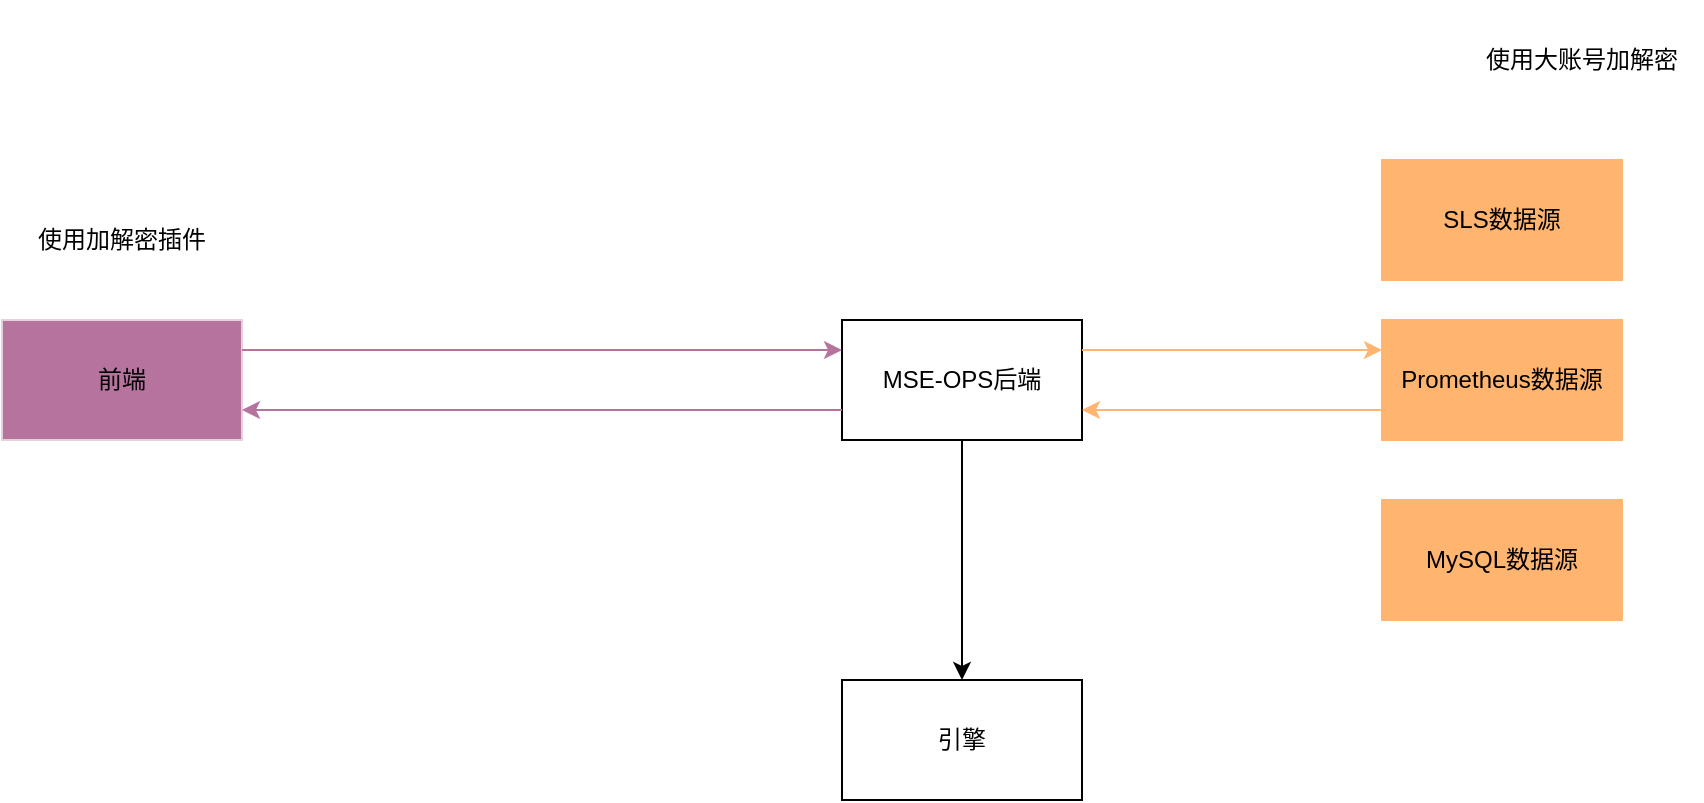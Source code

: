 <mxfile version="16.2.4" type="github">
  <diagram id="Uhu2Ll49Uh4k2IdSFsoS" name="Page-1">
    <mxGraphModel dx="1107" dy="727" grid="1" gridSize="10" guides="1" tooltips="1" connect="1" arrows="1" fold="1" page="1" pageScale="1" pageWidth="827" pageHeight="1169" math="0" shadow="0">
      <root>
        <mxCell id="0" />
        <mxCell id="1" parent="0" />
        <mxCell id="7Ydtiks7I1lExMPrcR_T-1" value="前端" style="rounded=0;whiteSpace=wrap;html=1;fillColor=#B5739D;strokeColor=#E6D0DE;" parent="1" vertex="1">
          <mxGeometry x="220" y="410" width="120" height="60" as="geometry" />
        </mxCell>
        <mxCell id="7Ydtiks7I1lExMPrcR_T-2" value="MSE-OPS后端" style="rounded=0;whiteSpace=wrap;html=1;" parent="1" vertex="1">
          <mxGeometry x="640" y="410" width="120" height="60" as="geometry" />
        </mxCell>
        <mxCell id="7Ydtiks7I1lExMPrcR_T-4" value="Prometheus数据源" style="rounded=0;whiteSpace=wrap;html=1;strokeColor=#FFB570;fillColor=#FFB570;" parent="1" vertex="1">
          <mxGeometry x="910" y="410" width="120" height="60" as="geometry" />
        </mxCell>
        <mxCell id="7Ydtiks7I1lExMPrcR_T-5" value="引擎" style="rounded=0;whiteSpace=wrap;html=1;" parent="1" vertex="1">
          <mxGeometry x="640" y="590" width="120" height="60" as="geometry" />
        </mxCell>
        <mxCell id="7Ydtiks7I1lExMPrcR_T-6" value="" style="endArrow=classic;html=1;rounded=0;exitX=0.5;exitY=1;exitDx=0;exitDy=0;entryX=0.5;entryY=0;entryDx=0;entryDy=0;" parent="1" source="7Ydtiks7I1lExMPrcR_T-2" target="7Ydtiks7I1lExMPrcR_T-5" edge="1">
          <mxGeometry width="50" height="50" relative="1" as="geometry">
            <mxPoint x="310" y="580" as="sourcePoint" />
            <mxPoint x="610" y="580" as="targetPoint" />
          </mxGeometry>
        </mxCell>
        <mxCell id="7Ydtiks7I1lExMPrcR_T-7" value="" style="endArrow=classic;html=1;rounded=0;entryX=1;entryY=0.75;entryDx=0;entryDy=0;exitX=0;exitY=0.75;exitDx=0;exitDy=0;fillColor=#FFB570;strokeColor=#FFB570;" parent="1" source="7Ydtiks7I1lExMPrcR_T-4" target="7Ydtiks7I1lExMPrcR_T-2" edge="1">
          <mxGeometry width="50" height="50" relative="1" as="geometry">
            <mxPoint x="290" y="560" as="sourcePoint" />
            <mxPoint x="590" y="560" as="targetPoint" />
          </mxGeometry>
        </mxCell>
        <mxCell id="7Ydtiks7I1lExMPrcR_T-8" value="" style="endArrow=classic;html=1;rounded=0;entryX=0;entryY=0.25;entryDx=0;entryDy=0;exitX=1;exitY=0.25;exitDx=0;exitDy=0;fillColor=#FFB570;strokeColor=#FFB570;" parent="1" source="7Ydtiks7I1lExMPrcR_T-2" target="7Ydtiks7I1lExMPrcR_T-4" edge="1">
          <mxGeometry width="50" height="50" relative="1" as="geometry">
            <mxPoint x="510" y="240" as="sourcePoint" />
            <mxPoint x="510" y="400" as="targetPoint" />
          </mxGeometry>
        </mxCell>
        <mxCell id="7Ydtiks7I1lExMPrcR_T-9" value="使用大账号加解密" style="rounded=0;whiteSpace=wrap;html=1;strokeColor=none;" parent="1" vertex="1">
          <mxGeometry x="950" y="250" width="120" height="60" as="geometry" />
        </mxCell>
        <mxCell id="7Ydtiks7I1lExMPrcR_T-12" value="使用加解密插件" style="rounded=0;whiteSpace=wrap;html=1;strokeColor=none;" parent="1" vertex="1">
          <mxGeometry x="220" y="340" width="120" height="60" as="geometry" />
        </mxCell>
        <mxCell id="7Ydtiks7I1lExMPrcR_T-13" value="" style="endArrow=classic;html=1;rounded=0;entryX=1;entryY=0.75;entryDx=0;entryDy=0;exitX=0;exitY=0.75;exitDx=0;exitDy=0;fillColor=#B5739D;strokeColor=#B5739D;" parent="1" source="7Ydtiks7I1lExMPrcR_T-2" target="7Ydtiks7I1lExMPrcR_T-1" edge="1">
          <mxGeometry width="50" height="50" relative="1" as="geometry">
            <mxPoint x="740" y="420" as="sourcePoint" />
            <mxPoint x="740" y="260" as="targetPoint" />
          </mxGeometry>
        </mxCell>
        <mxCell id="7Ydtiks7I1lExMPrcR_T-14" value="" style="endArrow=classic;html=1;rounded=0;entryX=0;entryY=0.25;entryDx=0;entryDy=0;exitX=1;exitY=0.25;exitDx=0;exitDy=0;fillColor=#B5739D;strokeColor=#B5739D;" parent="1" source="7Ydtiks7I1lExMPrcR_T-1" target="7Ydtiks7I1lExMPrcR_T-2" edge="1">
          <mxGeometry width="50" height="50" relative="1" as="geometry">
            <mxPoint x="650" y="465" as="sourcePoint" />
            <mxPoint x="350" y="465" as="targetPoint" />
          </mxGeometry>
        </mxCell>
        <mxCell id="H9JkFGWxCjV9wziRU1kH-1" value="SLS数据源" style="rounded=0;whiteSpace=wrap;html=1;strokeColor=#FFB570;fillColor=#FFB570;" vertex="1" parent="1">
          <mxGeometry x="910" y="330" width="120" height="60" as="geometry" />
        </mxCell>
        <mxCell id="H9JkFGWxCjV9wziRU1kH-2" value="MySQL数据源" style="rounded=0;whiteSpace=wrap;html=1;strokeColor=#FFB570;fillColor=#FFB570;" vertex="1" parent="1">
          <mxGeometry x="910" y="500" width="120" height="60" as="geometry" />
        </mxCell>
      </root>
    </mxGraphModel>
  </diagram>
</mxfile>
